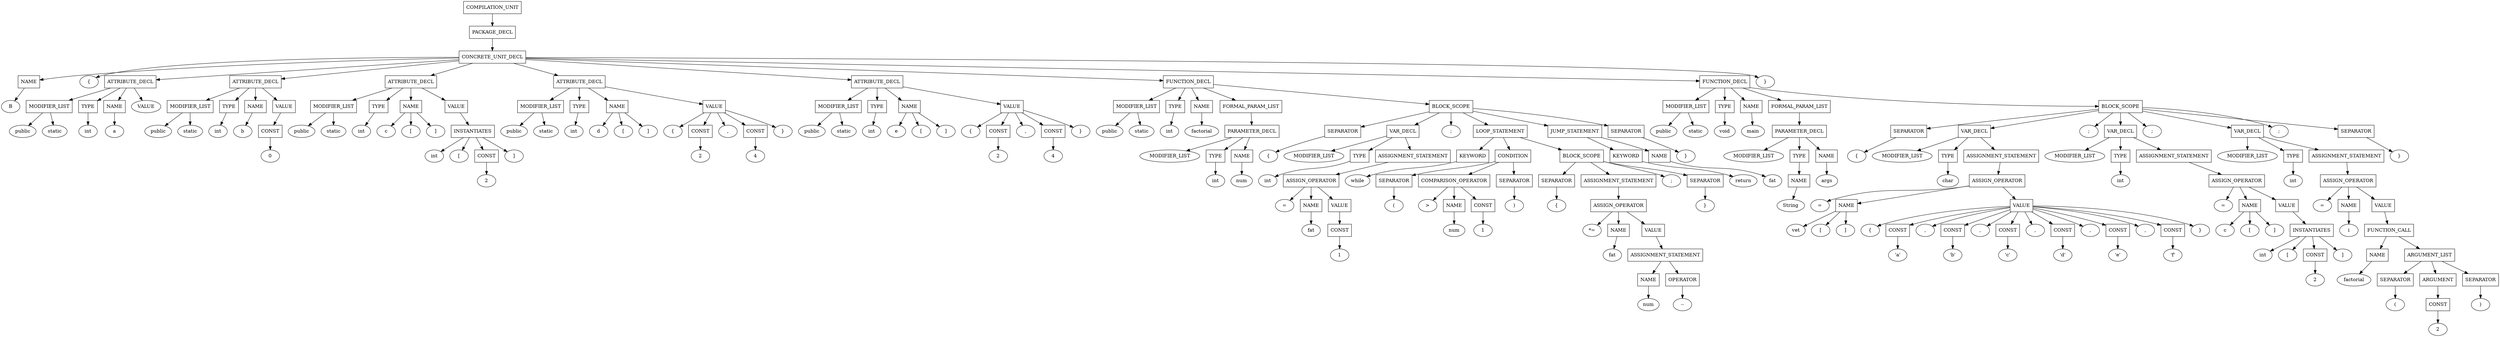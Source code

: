 digraph G {
	splines="TRUE";
	n_0 [label="COMPILATION_UNIT", shape="rectangle"]
	n_0 -> n_1
	n_1 [label="PACKAGE_DECL", shape="rectangle"]
	n_1 -> n_2
	n_2 [label="CONCRETE_UNIT_DECL", shape="rectangle"]
	n_2 -> n_3
	n_3 [label="NAME", shape="rectangle"]
	n_3 -> n_13
	n_13 [label="B", shape="ellipse"]
	n_2 -> n_4
	n_4 [label="{", shape="ellipse"]
	n_2 -> n_5
	n_5 [label="ATTRIBUTE_DECL", shape="rectangle"]
	n_5 -> n_14
	n_14 [label="MODIFIER_LIST", shape="rectangle"]
	n_14 -> n_44
	n_44 [label="public", shape="ellipse"]
	n_14 -> n_45
	n_45 [label="static", shape="ellipse"]
	n_5 -> n_15
	n_15 [label="TYPE", shape="rectangle"]
	n_15 -> n_46
	n_46 [label="int", shape="ellipse"]
	n_5 -> n_16
	n_16 [label="NAME", shape="rectangle"]
	n_16 -> n_47
	n_47 [label="a", shape="ellipse"]
	n_5 -> n_17
	n_17 [label="VALUE", shape="ellipse"]
	n_2 -> n_6
	n_6 [label="ATTRIBUTE_DECL", shape="rectangle"]
	n_6 -> n_18
	n_18 [label="MODIFIER_LIST", shape="rectangle"]
	n_18 -> n_48
	n_48 [label="public", shape="ellipse"]
	n_18 -> n_49
	n_49 [label="static", shape="ellipse"]
	n_6 -> n_19
	n_19 [label="TYPE", shape="rectangle"]
	n_19 -> n_50
	n_50 [label="int", shape="ellipse"]
	n_6 -> n_20
	n_20 [label="NAME", shape="rectangle"]
	n_20 -> n_51
	n_51 [label="b", shape="ellipse"]
	n_6 -> n_21
	n_21 [label="VALUE", shape="rectangle"]
	n_21 -> n_52
	n_52 [label="CONST", shape="rectangle"]
	n_52 -> n_106
	n_106 [label="0", shape="ellipse"]
	n_2 -> n_7
	n_7 [label="ATTRIBUTE_DECL", shape="rectangle"]
	n_7 -> n_22
	n_22 [label="MODIFIER_LIST", shape="rectangle"]
	n_22 -> n_53
	n_53 [label="public", shape="ellipse"]
	n_22 -> n_54
	n_54 [label="static", shape="ellipse"]
	n_7 -> n_23
	n_23 [label="TYPE", shape="rectangle"]
	n_23 -> n_55
	n_55 [label="int", shape="ellipse"]
	n_7 -> n_24
	n_24 [label="NAME", shape="rectangle"]
	n_24 -> n_56
	n_56 [label="c", shape="ellipse"]
	n_24 -> n_57
	n_57 [label="[", shape="ellipse"]
	n_24 -> n_58
	n_58 [label="]", shape="ellipse"]
	n_7 -> n_25
	n_25 [label="VALUE", shape="rectangle"]
	n_25 -> n_59
	n_59 [label="INSTANTIATES", shape="rectangle"]
	n_59 -> n_107
	n_107 [label="int", shape="ellipse"]
	n_59 -> n_108
	n_108 [label="[", shape="ellipse"]
	n_59 -> n_109
	n_109 [label="CONST", shape="rectangle"]
	n_109 -> n_142
	n_142 [label="2", shape="ellipse"]
	n_59 -> n_110
	n_110 [label="]", shape="ellipse"]
	n_2 -> n_8
	n_8 [label="ATTRIBUTE_DECL", shape="rectangle"]
	n_8 -> n_26
	n_26 [label="MODIFIER_LIST", shape="rectangle"]
	n_26 -> n_60
	n_60 [label="public", shape="ellipse"]
	n_26 -> n_61
	n_61 [label="static", shape="ellipse"]
	n_8 -> n_27
	n_27 [label="TYPE", shape="rectangle"]
	n_27 -> n_62
	n_62 [label="int", shape="ellipse"]
	n_8 -> n_28
	n_28 [label="NAME", shape="rectangle"]
	n_28 -> n_63
	n_63 [label="d", shape="ellipse"]
	n_28 -> n_64
	n_64 [label="[", shape="ellipse"]
	n_28 -> n_65
	n_65 [label="]", shape="ellipse"]
	n_8 -> n_29
	n_29 [label="VALUE", shape="rectangle"]
	n_29 -> n_66
	n_66 [label="{", shape="ellipse"]
	n_29 -> n_67
	n_67 [label="CONST", shape="rectangle"]
	n_67 -> n_111
	n_111 [label="2", shape="ellipse"]
	n_29 -> n_68
	n_68 [label=",", shape="ellipse"]
	n_29 -> n_69
	n_69 [label="CONST", shape="rectangle"]
	n_69 -> n_112
	n_112 [label="4", shape="ellipse"]
	n_29 -> n_70
	n_70 [label="}", shape="ellipse"]
	n_2 -> n_9
	n_9 [label="ATTRIBUTE_DECL", shape="rectangle"]
	n_9 -> n_30
	n_30 [label="MODIFIER_LIST", shape="rectangle"]
	n_30 -> n_71
	n_71 [label="public", shape="ellipse"]
	n_30 -> n_72
	n_72 [label="static", shape="ellipse"]
	n_9 -> n_31
	n_31 [label="TYPE", shape="rectangle"]
	n_31 -> n_73
	n_73 [label="int", shape="ellipse"]
	n_9 -> n_32
	n_32 [label="NAME", shape="rectangle"]
	n_32 -> n_74
	n_74 [label="e", shape="ellipse"]
	n_32 -> n_75
	n_75 [label="[", shape="ellipse"]
	n_32 -> n_76
	n_76 [label="]", shape="ellipse"]
	n_9 -> n_33
	n_33 [label="VALUE", shape="rectangle"]
	n_33 -> n_77
	n_77 [label="{", shape="ellipse"]
	n_33 -> n_78
	n_78 [label="CONST", shape="rectangle"]
	n_78 -> n_113
	n_113 [label="2", shape="ellipse"]
	n_33 -> n_79
	n_79 [label=",", shape="ellipse"]
	n_33 -> n_80
	n_80 [label="CONST", shape="rectangle"]
	n_80 -> n_114
	n_114 [label="4", shape="ellipse"]
	n_33 -> n_81
	n_81 [label="}", shape="ellipse"]
	n_2 -> n_10
	n_10 [label="FUNCTION_DECL", shape="rectangle"]
	n_10 -> n_34
	n_34 [label="MODIFIER_LIST", shape="rectangle"]
	n_34 -> n_82
	n_82 [label="public", shape="ellipse"]
	n_34 -> n_83
	n_83 [label="static", shape="ellipse"]
	n_10 -> n_35
	n_35 [label="TYPE", shape="rectangle"]
	n_35 -> n_84
	n_84 [label="int", shape="ellipse"]
	n_10 -> n_36
	n_36 [label="NAME", shape="rectangle"]
	n_36 -> n_85
	n_85 [label="factorial", shape="ellipse"]
	n_10 -> n_37
	n_37 [label="FORMAL_PARAM_LIST", shape="rectangle"]
	n_37 -> n_86
	n_86 [label="PARAMETER_DECL", shape="rectangle"]
	n_86 -> n_115
	n_115 [label="MODIFIER_LIST", shape="ellipse"]
	n_86 -> n_116
	n_116 [label="TYPE", shape="rectangle"]
	n_116 -> n_143
	n_143 [label="int", shape="ellipse"]
	n_86 -> n_117
	n_117 [label="NAME", shape="rectangle"]
	n_117 -> n_144
	n_144 [label="num", shape="ellipse"]
	n_10 -> n_38
	n_38 [label="BLOCK_SCOPE", shape="rectangle"]
	n_38 -> n_87
	n_87 [label="SEPARATOR", shape="rectangle"]
	n_87 -> n_118
	n_118 [label="{", shape="ellipse"]
	n_38 -> n_88
	n_88 [label="VAR_DECL", shape="rectangle"]
	n_88 -> n_119
	n_119 [label="MODIFIER_LIST", shape="ellipse"]
	n_88 -> n_120
	n_120 [label="TYPE", shape="rectangle"]
	n_120 -> n_145
	n_145 [label="int", shape="ellipse"]
	n_88 -> n_121
	n_121 [label="ASSIGNMENT_STATEMENT", shape="rectangle"]
	n_121 -> n_146
	n_146 [label="ASSIGN_OPERATOR", shape="rectangle"]
	n_146 -> n_165
	n_165 [label="=", shape="ellipse"]
	n_146 -> n_166
	n_166 [label="NAME", shape="rectangle"]
	n_166 -> n_186
	n_186 [label="fat", shape="ellipse"]
	n_146 -> n_167
	n_167 [label="VALUE", shape="rectangle"]
	n_167 -> n_187
	n_187 [label="CONST", shape="rectangle"]
	n_187 -> n_215
	n_215 [label="1", shape="ellipse"]
	n_38 -> n_89
	n_89 [label=";", shape="ellipse"]
	n_38 -> n_90
	n_90 [label="LOOP_STATEMENT", shape="rectangle"]
	n_90 -> n_122
	n_122 [label="KEYWORD", shape="rectangle"]
	n_122 -> n_147
	n_147 [label="while", shape="ellipse"]
	n_90 -> n_123
	n_123 [label="CONDITION", shape="rectangle"]
	n_123 -> n_148
	n_148 [label="SEPARATOR", shape="rectangle"]
	n_148 -> n_168
	n_168 [label="(", shape="ellipse"]
	n_123 -> n_149
	n_149 [label="COMPARISON_OPERATOR", shape="rectangle"]
	n_149 -> n_169
	n_169 [label=">", shape="ellipse"]
	n_149 -> n_170
	n_170 [label="NAME", shape="rectangle"]
	n_170 -> n_188
	n_188 [label="num", shape="ellipse"]
	n_149 -> n_171
	n_171 [label="CONST", shape="rectangle"]
	n_171 -> n_189
	n_189 [label="1", shape="ellipse"]
	n_123 -> n_150
	n_150 [label="SEPARATOR", shape="rectangle"]
	n_150 -> n_172
	n_172 [label=")", shape="ellipse"]
	n_90 -> n_124
	n_124 [label="BLOCK_SCOPE", shape="rectangle"]
	n_124 -> n_151
	n_151 [label="SEPARATOR", shape="rectangle"]
	n_151 -> n_173
	n_173 [label="{", shape="ellipse"]
	n_124 -> n_152
	n_152 [label="ASSIGNMENT_STATEMENT", shape="rectangle"]
	n_152 -> n_174
	n_174 [label="ASSIGN_OPERATOR", shape="rectangle"]
	n_174 -> n_190
	n_190 [label="*=", shape="ellipse"]
	n_174 -> n_191
	n_191 [label="NAME", shape="rectangle"]
	n_191 -> n_216
	n_216 [label="fat", shape="ellipse"]
	n_174 -> n_192
	n_192 [label="VALUE", shape="rectangle"]
	n_192 -> n_217
	n_217 [label="ASSIGNMENT_STATEMENT", shape="rectangle"]
	n_217 -> n_230
	n_230 [label="NAME", shape="rectangle"]
	n_230 -> n_237
	n_237 [label="num", shape="ellipse"]
	n_217 -> n_231
	n_231 [label="OPERATOR", shape="rectangle"]
	n_231 -> n_238
	n_238 [label="--", shape="ellipse"]
	n_124 -> n_153
	n_153 [label=";", shape="ellipse"]
	n_124 -> n_154
	n_154 [label="SEPARATOR", shape="rectangle"]
	n_154 -> n_175
	n_175 [label="}", shape="ellipse"]
	n_38 -> n_91
	n_91 [label="JUMP_STATEMENT", shape="rectangle"]
	n_91 -> n_125
	n_125 [label="KEYWORD", shape="rectangle"]
	n_125 -> n_155
	n_155 [label="return", shape="ellipse"]
	n_91 -> n_126
	n_126 [label="NAME", shape="rectangle"]
	n_126 -> n_156
	n_156 [label="fat", shape="ellipse"]
	n_38 -> n_92
	n_92 [label="SEPARATOR", shape="rectangle"]
	n_92 -> n_127
	n_127 [label="}", shape="ellipse"]
	n_2 -> n_11
	n_11 [label="FUNCTION_DECL", shape="rectangle"]
	n_11 -> n_39
	n_39 [label="MODIFIER_LIST", shape="rectangle"]
	n_39 -> n_93
	n_93 [label="public", shape="ellipse"]
	n_39 -> n_94
	n_94 [label="static", shape="ellipse"]
	n_11 -> n_40
	n_40 [label="TYPE", shape="rectangle"]
	n_40 -> n_95
	n_95 [label="void", shape="ellipse"]
	n_11 -> n_41
	n_41 [label="NAME", shape="rectangle"]
	n_41 -> n_96
	n_96 [label="main", shape="ellipse"]
	n_11 -> n_42
	n_42 [label="FORMAL_PARAM_LIST", shape="rectangle"]
	n_42 -> n_97
	n_97 [label="PARAMETER_DECL", shape="rectangle"]
	n_97 -> n_128
	n_128 [label="MODIFIER_LIST", shape="ellipse"]
	n_97 -> n_129
	n_129 [label="TYPE", shape="rectangle"]
	n_129 -> n_157
	n_157 [label="NAME", shape="rectangle"]
	n_157 -> n_176
	n_176 [label="String", shape="ellipse"]
	n_97 -> n_130
	n_130 [label="NAME", shape="rectangle"]
	n_130 -> n_158
	n_158 [label="args", shape="ellipse"]
	n_11 -> n_43
	n_43 [label="BLOCK_SCOPE", shape="rectangle"]
	n_43 -> n_98
	n_98 [label="SEPARATOR", shape="rectangle"]
	n_98 -> n_131
	n_131 [label="{", shape="ellipse"]
	n_43 -> n_99
	n_99 [label="VAR_DECL", shape="rectangle"]
	n_99 -> n_132
	n_132 [label="MODIFIER_LIST", shape="ellipse"]
	n_99 -> n_133
	n_133 [label="TYPE", shape="rectangle"]
	n_133 -> n_159
	n_159 [label="char", shape="ellipse"]
	n_99 -> n_134
	n_134 [label="ASSIGNMENT_STATEMENT", shape="rectangle"]
	n_134 -> n_160
	n_160 [label="ASSIGN_OPERATOR", shape="rectangle"]
	n_160 -> n_177
	n_177 [label="=", shape="ellipse"]
	n_160 -> n_178
	n_178 [label="NAME", shape="rectangle"]
	n_178 -> n_193
	n_193 [label="vet", shape="ellipse"]
	n_178 -> n_194
	n_194 [label="[", shape="ellipse"]
	n_178 -> n_195
	n_195 [label="]", shape="ellipse"]
	n_160 -> n_179
	n_179 [label="VALUE", shape="rectangle"]
	n_179 -> n_196
	n_196 [label="{", shape="ellipse"]
	n_179 -> n_197
	n_197 [label="CONST", shape="rectangle"]
	n_197 -> n_218
	n_218 [label="'a'", shape="ellipse"]
	n_179 -> n_198
	n_198 [label=",", shape="ellipse"]
	n_179 -> n_199
	n_199 [label="CONST", shape="rectangle"]
	n_199 -> n_219
	n_219 [label="'b'", shape="ellipse"]
	n_179 -> n_200
	n_200 [label=",", shape="ellipse"]
	n_179 -> n_201
	n_201 [label="CONST", shape="rectangle"]
	n_201 -> n_220
	n_220 [label="'c'", shape="ellipse"]
	n_179 -> n_202
	n_202 [label=",", shape="ellipse"]
	n_179 -> n_203
	n_203 [label="CONST", shape="rectangle"]
	n_203 -> n_221
	n_221 [label="'d'", shape="ellipse"]
	n_179 -> n_204
	n_204 [label=",", shape="ellipse"]
	n_179 -> n_205
	n_205 [label="CONST", shape="rectangle"]
	n_205 -> n_222
	n_222 [label="'e'", shape="ellipse"]
	n_179 -> n_206
	n_206 [label=",", shape="ellipse"]
	n_179 -> n_207
	n_207 [label="CONST", shape="rectangle"]
	n_207 -> n_223
	n_223 [label="'f'", shape="ellipse"]
	n_179 -> n_208
	n_208 [label="}", shape="ellipse"]
	n_43 -> n_100
	n_100 [label=";", shape="ellipse"]
	n_43 -> n_101
	n_101 [label="VAR_DECL", shape="rectangle"]
	n_101 -> n_135
	n_135 [label="MODIFIER_LIST", shape="ellipse"]
	n_101 -> n_136
	n_136 [label="TYPE", shape="rectangle"]
	n_136 -> n_161
	n_161 [label="int", shape="ellipse"]
	n_101 -> n_137
	n_137 [label="ASSIGNMENT_STATEMENT", shape="rectangle"]
	n_137 -> n_162
	n_162 [label="ASSIGN_OPERATOR", shape="rectangle"]
	n_162 -> n_180
	n_180 [label="=", shape="ellipse"]
	n_162 -> n_181
	n_181 [label="NAME", shape="rectangle"]
	n_181 -> n_209
	n_209 [label="c", shape="ellipse"]
	n_181 -> n_210
	n_210 [label="[", shape="ellipse"]
	n_181 -> n_211
	n_211 [label="]", shape="ellipse"]
	n_162 -> n_182
	n_182 [label="VALUE", shape="rectangle"]
	n_182 -> n_212
	n_212 [label="INSTANTIATES", shape="rectangle"]
	n_212 -> n_224
	n_224 [label="int", shape="ellipse"]
	n_212 -> n_225
	n_225 [label="[", shape="ellipse"]
	n_212 -> n_226
	n_226 [label="CONST", shape="rectangle"]
	n_226 -> n_232
	n_232 [label="2", shape="ellipse"]
	n_212 -> n_227
	n_227 [label="]", shape="ellipse"]
	n_43 -> n_102
	n_102 [label=";", shape="ellipse"]
	n_43 -> n_103
	n_103 [label="VAR_DECL", shape="rectangle"]
	n_103 -> n_138
	n_138 [label="MODIFIER_LIST", shape="ellipse"]
	n_103 -> n_139
	n_139 [label="TYPE", shape="rectangle"]
	n_139 -> n_163
	n_163 [label="int", shape="ellipse"]
	n_103 -> n_140
	n_140 [label="ASSIGNMENT_STATEMENT", shape="rectangle"]
	n_140 -> n_164
	n_164 [label="ASSIGN_OPERATOR", shape="rectangle"]
	n_164 -> n_183
	n_183 [label="=", shape="ellipse"]
	n_164 -> n_184
	n_184 [label="NAME", shape="rectangle"]
	n_184 -> n_213
	n_213 [label="i", shape="ellipse"]
	n_164 -> n_185
	n_185 [label="VALUE", shape="rectangle"]
	n_185 -> n_214
	n_214 [label="FUNCTION_CALL", shape="rectangle"]
	n_214 -> n_228
	n_228 [label="NAME", shape="rectangle"]
	n_228 -> n_233
	n_233 [label="factorial", shape="ellipse"]
	n_214 -> n_229
	n_229 [label="ARGUMENT_LIST", shape="rectangle"]
	n_229 -> n_234
	n_234 [label="SEPARATOR", shape="rectangle"]
	n_234 -> n_239
	n_239 [label="(", shape="ellipse"]
	n_229 -> n_235
	n_235 [label="ARGUMENT", shape="rectangle"]
	n_235 -> n_240
	n_240 [label="CONST", shape="rectangle"]
	n_240 -> n_242
	n_242 [label="2", shape="ellipse"]
	n_229 -> n_236
	n_236 [label="SEPARATOR", shape="rectangle"]
	n_236 -> n_241
	n_241 [label=")", shape="ellipse"]
	n_43 -> n_104
	n_104 [label=";", shape="ellipse"]
	n_43 -> n_105
	n_105 [label="SEPARATOR", shape="rectangle"]
	n_105 -> n_141
	n_141 [label="}", shape="ellipse"]
	n_2 -> n_12
	n_12 [label="}", shape="ellipse"]
}
